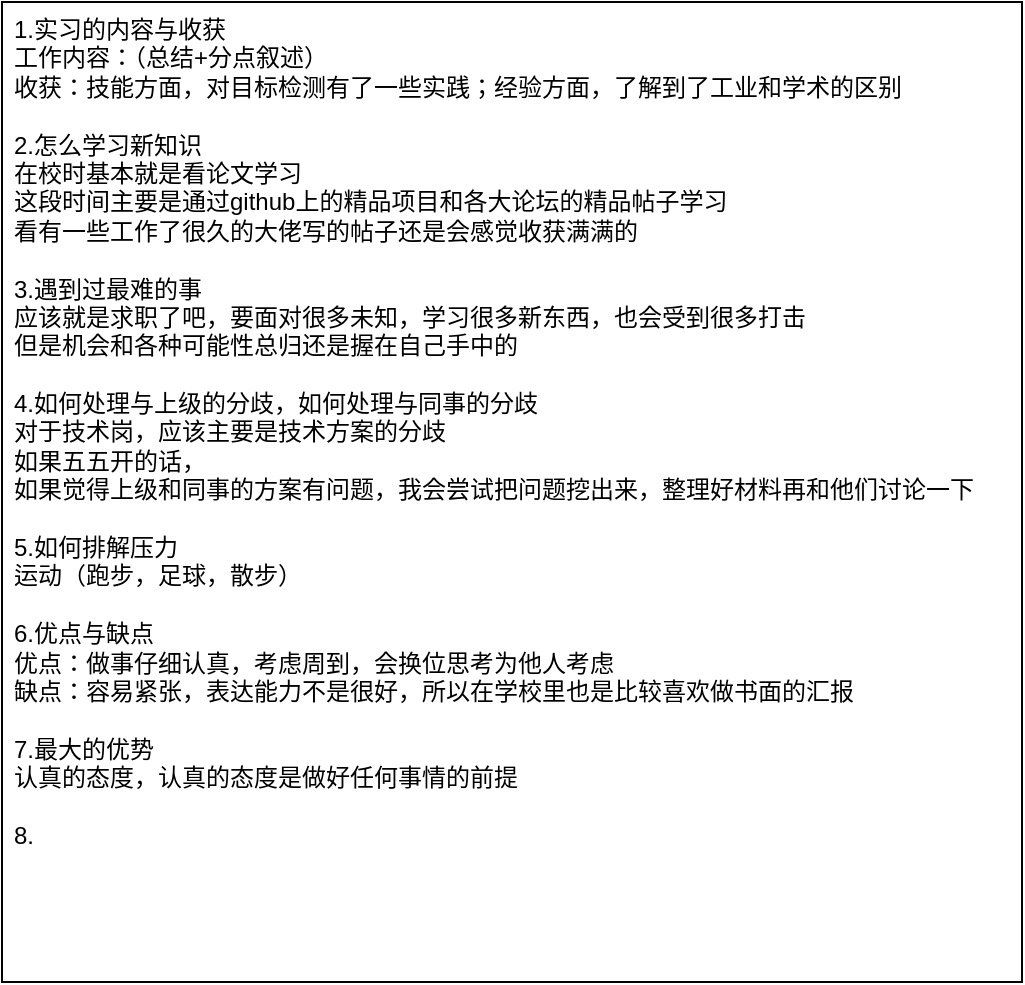 <mxfile version="24.7.8">
  <diagram name="第 1 页" id="Rx1fUuhY_IRhLyzXzS_3">
    <mxGraphModel dx="1192" dy="433" grid="1" gridSize="10" guides="1" tooltips="1" connect="1" arrows="1" fold="1" page="0" pageScale="1" pageWidth="827" pageHeight="1169" math="0" shadow="0">
      <root>
        <mxCell id="0" />
        <mxCell id="1" parent="0" />
        <mxCell id="AXEMRqHJ4q1Q8EE62VlG-1" value="1.实习的内容与收获&lt;div&gt;工作内容：（总结+分点叙述）&lt;/div&gt;&lt;div&gt;收获：&lt;span style=&quot;background-color: initial;&quot;&gt;技能方面，对目标检测有了一些实践；&lt;/span&gt;&lt;span style=&quot;background-color: initial;&quot;&gt;经验方面，了解到了工业和学术的区别&lt;/span&gt;&lt;/div&gt;&lt;div&gt;&lt;br&gt;&lt;/div&gt;&lt;div&gt;2.怎么学习新知识&lt;/div&gt;&lt;div&gt;在校时基本就是看论文学习&lt;/div&gt;&lt;div&gt;这段时间主要是通过github上的精品项目和各大论坛的精品帖子学习&lt;/div&gt;&lt;div&gt;看有一些工作了很久的大佬写的帖子还是会感觉收获满满的&lt;/div&gt;&lt;div&gt;&lt;br&gt;&lt;/div&gt;&lt;div&gt;3.遇到过最难的事&lt;/div&gt;&lt;div&gt;应该就是求职了吧，要面对很多未知，学习很多新东西，也会受到很多打击&lt;/div&gt;&lt;div&gt;但是机会和各种可能性总归还是握在自己手中的&lt;/div&gt;&lt;div&gt;&lt;br&gt;&lt;/div&gt;&lt;div&gt;4.如何处理与上级的分歧，如何处理与同事的分歧&lt;/div&gt;&lt;div&gt;对于技术岗，应该主要是技术方案的分歧&lt;/div&gt;&lt;div&gt;如果五五开的话，&lt;/div&gt;&lt;div&gt;如果觉得上级和同事的方案有问题，我会尝试把问题挖出来，整理好材料再和他们讨论一下&lt;/div&gt;&lt;div&gt;&lt;br&gt;&lt;/div&gt;&lt;div&gt;5.如何排解压力&lt;/div&gt;&lt;div&gt;运动（跑步，足球，散步）&lt;/div&gt;&lt;div&gt;&lt;br&gt;&lt;/div&gt;&lt;div&gt;6.优点与缺点&lt;/div&gt;&lt;div&gt;优点：做事仔细认真，考虑周到，会换位思考为他人考虑&lt;/div&gt;&lt;div&gt;缺点：容易紧张，表达能力不是很好，所以在学校里也是比较喜欢做书面的汇报&lt;/div&gt;&lt;div&gt;&lt;br&gt;&lt;/div&gt;&lt;div&gt;7.最大的优势&lt;/div&gt;&lt;div&gt;认真的态度，认真的态度是做好任何事情的前提&lt;/div&gt;&lt;div&gt;&lt;br&gt;&lt;/div&gt;&lt;div&gt;8.&lt;/div&gt;&lt;div&gt;&lt;br&gt;&lt;/div&gt;" style="rounded=0;whiteSpace=wrap;html=1;align=left;verticalAlign=top;spacingLeft=4;" vertex="1" parent="1">
          <mxGeometry x="-320" y="90" width="510" height="490" as="geometry" />
        </mxCell>
      </root>
    </mxGraphModel>
  </diagram>
</mxfile>
